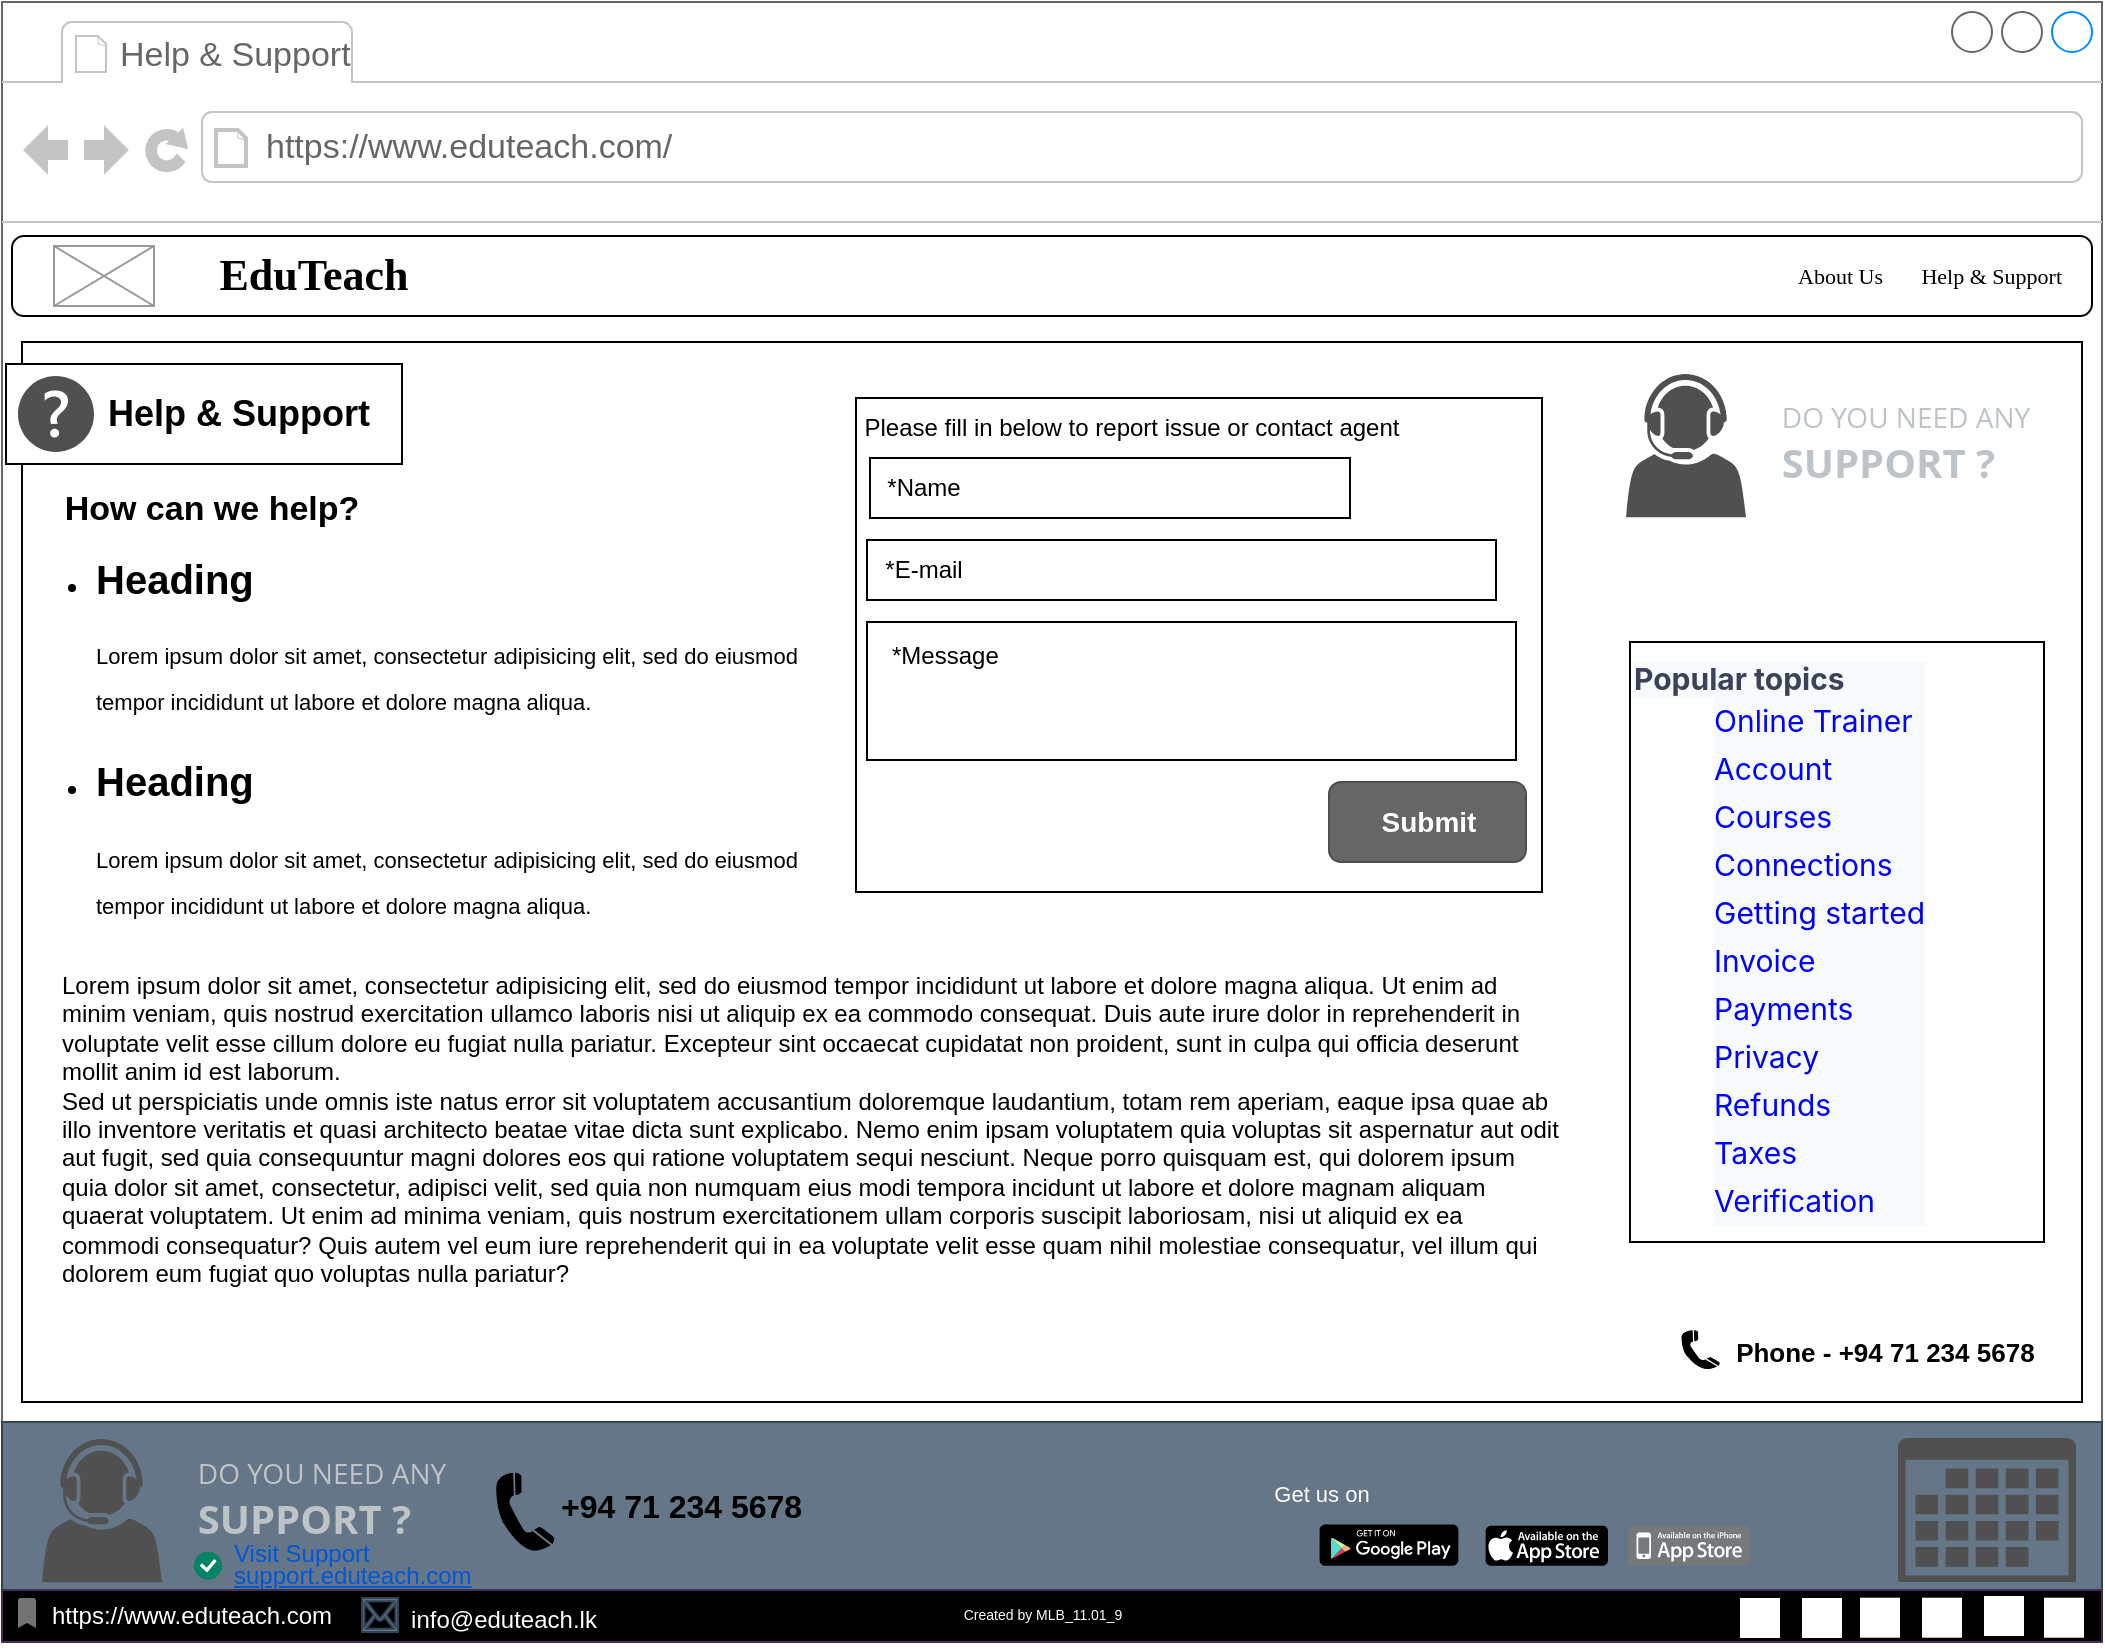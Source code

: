 <mxfile version="21.2.9" type="device">
  <diagram name="Page-1" id="2cc2dc42-3aac-f2a9-1cec-7a8b7cbee084">
    <mxGraphModel dx="1221" dy="711" grid="1" gridSize="10" guides="1" tooltips="1" connect="1" arrows="1" fold="1" page="1" pageScale="1" pageWidth="1100" pageHeight="850" background="none" math="0" shadow="0">
      <root>
        <mxCell id="0" />
        <mxCell id="1" parent="0" />
        <mxCell id="7026571954dc6520-1" value="" style="strokeWidth=1;shadow=0;dashed=0;align=center;html=1;shape=mxgraph.mockup.containers.browserWindow;rSize=0;strokeColor=#666666;mainText=,;recursiveResize=0;rounded=0;labelBackgroundColor=none;fontFamily=Verdana;fontSize=12" parent="1" vertex="1">
          <mxGeometry x="30" y="20" width="1050" height="820" as="geometry" />
        </mxCell>
        <mxCell id="7026571954dc6520-2" value="Help &amp;amp; Support" style="strokeWidth=1;shadow=0;dashed=0;align=center;html=1;shape=mxgraph.mockup.containers.anchor;fontSize=17;fontColor=#666666;align=left;" parent="7026571954dc6520-1" vertex="1">
          <mxGeometry x="57" y="14" width="110" height="26" as="geometry" />
        </mxCell>
        <mxCell id="7026571954dc6520-3" value="https://www.eduteach.com/" style="strokeWidth=1;shadow=0;dashed=0;align=center;html=1;shape=mxgraph.mockup.containers.anchor;rSize=0;fontSize=17;fontColor=#666666;align=left;" parent="7026571954dc6520-1" vertex="1">
          <mxGeometry x="130" y="60" width="480" height="26" as="geometry" />
        </mxCell>
        <mxCell id="LoF_D8ftlG8vqLDM8Cvz-1" value="&lt;font style=&quot;font-size: 7px;&quot;&gt;Created by MLB_11.01_9&lt;/font&gt;" style="text;html=1;strokeColor=none;fillColor=none;align=center;verticalAlign=middle;whiteSpace=wrap;rounded=0;" parent="1" vertex="1">
          <mxGeometry x="460" y="810" width="181" height="30" as="geometry" />
        </mxCell>
        <mxCell id="LoF_D8ftlG8vqLDM8Cvz-2" value="" style="rounded=1;whiteSpace=wrap;html=1;" parent="1" vertex="1">
          <mxGeometry x="35" y="137" width="1040" height="40" as="geometry" />
        </mxCell>
        <mxCell id="LoF_D8ftlG8vqLDM8Cvz-3" value="" style="verticalLabelPosition=bottom;shadow=0;dashed=0;align=center;html=1;verticalAlign=top;strokeWidth=1;shape=mxgraph.mockup.graphics.simpleIcon;strokeColor=#999999;" parent="1" vertex="1">
          <mxGeometry x="56" y="142" width="50" height="30" as="geometry" />
        </mxCell>
        <mxCell id="796VdTpRs6x_GsB5o8sN-1" value="" style="rounded=0;whiteSpace=wrap;html=1;fillColor=#647687;strokeColor=#314354;fontColor=#ffffff;" parent="1" vertex="1">
          <mxGeometry x="30" y="730" width="1050" height="110" as="geometry" />
        </mxCell>
        <mxCell id="796VdTpRs6x_GsB5o8sN-2" value="" style="dashed=0;outlineConnect=0;html=1;align=center;labelPosition=center;verticalLabelPosition=bottom;verticalAlign=top;shape=mxgraph.weblogos.app_store;fillColor=#000000;strokeColor=none" parent="1" vertex="1">
          <mxGeometry x="771.8" y="781.85" width="61.2" height="20" as="geometry" />
        </mxCell>
        <mxCell id="796VdTpRs6x_GsB5o8sN-3" value="" style="dashed=0;outlineConnect=0;html=1;align=center;labelPosition=center;verticalLabelPosition=bottom;verticalAlign=top;shape=mxgraph.weblogos.app_store_iphone;fillColor=#75797C;strokeColor=none" parent="1" vertex="1">
          <mxGeometry x="842.8" y="781.85" width="61.2" height="20" as="geometry" />
        </mxCell>
        <mxCell id="796VdTpRs6x_GsB5o8sN-4" value="" style="dashed=0;outlineConnect=0;html=1;align=center;labelPosition=center;verticalLabelPosition=bottom;verticalAlign=top;shape=mxgraph.webicons.google_play;fillColor=#000000" parent="1" vertex="1">
          <mxGeometry x="688.8" y="781.25" width="69.4" height="20.6" as="geometry" />
        </mxCell>
        <mxCell id="796VdTpRs6x_GsB5o8sN-5" value="&lt;font style=&quot;font-size: 11px;&quot; color=&quot;#ffffff&quot;&gt;Get us on&lt;/font&gt;" style="text;html=1;strokeColor=none;fillColor=none;align=center;verticalAlign=middle;whiteSpace=wrap;rounded=0;" parent="1" vertex="1">
          <mxGeometry x="660" y="751.25" width="60" height="30" as="geometry" />
        </mxCell>
        <mxCell id="796VdTpRs6x_GsB5o8sN-6" value="&lt;p style=&quot;line-height: 90%;&quot;&gt;&lt;/p&gt;&lt;div style=&quot;text-align: left; line-height: 40%; font-size: 11px;&quot;&gt;&lt;p style=&quot;margin: 0px 0px 10px; color: rgb(189, 195, 199); font-family: &amp;quot;Open Sans&amp;quot;, sans-serif; font-size: 14px; line-height: 40%;&quot; dir=&quot;ltr&quot;&gt;&lt;span style=&quot;background-color: rgb(100, 118, 135);&quot;&gt;DO YOU NEED ANY&lt;/span&gt;&lt;/p&gt;&lt;p style=&quot;margin: 0px 0px 10px; color: rgb(189, 195, 199); font-family: &amp;quot;Open Sans&amp;quot;, sans-serif; font-size: 2rem; line-height: 40%;&quot;&gt;&lt;span style=&quot;font-weight: 700; font-size: 20px; background-color: rgb(100, 118, 135);&quot;&gt;SUPPORT ?&lt;/span&gt;&lt;/p&gt;&lt;/div&gt;&lt;p&gt;&lt;/p&gt;" style="text;html=1;strokeColor=none;fillColor=none;align=center;verticalAlign=middle;whiteSpace=wrap;rounded=0;" parent="1" vertex="1">
          <mxGeometry x="110" y="733.5" width="160" height="71.5" as="geometry" />
        </mxCell>
        <mxCell id="796VdTpRs6x_GsB5o8sN-7" value="" style="shape=image;html=1;verticalAlign=top;verticalLabelPosition=bottom;labelBackgroundColor=#ffffff;imageAspect=0;aspect=fixed;image=https://cdn1.iconfinder.com/data/icons/logos-brands-1/24/logo_brand_brands_logos_microsoft_store_windows-128.png" parent="1" vertex="1">
          <mxGeometry x="911" y="774.25" width="30" height="30" as="geometry" />
        </mxCell>
        <mxCell id="796VdTpRs6x_GsB5o8sN-8" value="" style="sketch=0;pointerEvents=1;shadow=0;dashed=0;html=1;strokeColor=none;fillColor=#505050;labelPosition=center;verticalLabelPosition=bottom;verticalAlign=top;outlineConnect=0;align=center;shape=mxgraph.office.concepts.calendar;" parent="1" vertex="1">
          <mxGeometry x="978" y="738" width="89" height="72" as="geometry" />
        </mxCell>
        <mxCell id="796VdTpRs6x_GsB5o8sN-9" value="&lt;p style=&quot;line-height: 90%;&quot;&gt;Visit Support&lt;br&gt;&lt;u&gt;support.eduteach.com&lt;/u&gt;&lt;/p&gt;" style="fillColor=none;strokeColor=none;html=1;fontColor=#0057D8;align=left;fontSize=12;sketch=0;" parent="1" vertex="1">
          <mxGeometry x="144" y="784.85" width="125" height="33" as="geometry" />
        </mxCell>
        <mxCell id="796VdTpRs6x_GsB5o8sN-10" value="" style="html=1;shadow=0;dashed=0;shape=mxgraph.atlassian.checkbox;fillColor=#008465;strokeColor=none;html=1;sketch=0;" parent="1" vertex="1">
          <mxGeometry x="126" y="794.85" width="14" height="14" as="geometry" />
        </mxCell>
        <mxCell id="796VdTpRs6x_GsB5o8sN-11" value="" style="sketch=0;pointerEvents=1;shadow=0;dashed=0;html=1;strokeColor=none;fillColor=#505050;labelPosition=center;verticalLabelPosition=bottom;verticalAlign=top;outlineConnect=0;align=center;shape=mxgraph.office.users.call_center_agent;" parent="1" vertex="1">
          <mxGeometry x="50" y="738.37" width="60" height="71.75" as="geometry" />
        </mxCell>
        <mxCell id="796VdTpRs6x_GsB5o8sN-12" value="" style="shape=mxgraph.signs.tech.telephone_3;html=1;pointerEvents=1;fillColor=#000000;strokeColor=none;verticalLabelPosition=bottom;verticalAlign=top;align=center;" parent="1" vertex="1">
          <mxGeometry x="277" y="755.25" width="29.31" height="40" as="geometry" />
        </mxCell>
        <mxCell id="796VdTpRs6x_GsB5o8sN-13" value="&lt;b&gt;&lt;font style=&quot;font-size: 16px;&quot;&gt;+94 71 234 5678&amp;nbsp;&lt;/font&gt;&lt;/b&gt;" style="text;html=1;strokeColor=none;fillColor=none;align=center;verticalAlign=middle;whiteSpace=wrap;rounded=0;" parent="1" vertex="1">
          <mxGeometry x="287" y="757.37" width="170" height="30" as="geometry" />
        </mxCell>
        <mxCell id="796VdTpRs6x_GsB5o8sN-14" value="" style="rounded=0;whiteSpace=wrap;html=1;fillColor=#000000;fontColor=#ffffff;strokeColor=#432D57;" parent="1" vertex="1">
          <mxGeometry x="30" y="814" width="1050" height="26" as="geometry" />
        </mxCell>
        <mxCell id="796VdTpRs6x_GsB5o8sN-15" value="&lt;font color=&quot;#ffffff&quot; style=&quot;font-size: 7px;&quot;&gt;Created by MLB_11.01_9&lt;/font&gt;" style="text;html=1;strokeColor=none;fillColor=none;align=center;verticalAlign=middle;whiteSpace=wrap;rounded=0;" parent="1" vertex="1">
          <mxGeometry x="460" y="810" width="181" height="30" as="geometry" />
        </mxCell>
        <mxCell id="796VdTpRs6x_GsB5o8sN-16" value="" style="shape=image;html=1;verticalAlign=top;verticalLabelPosition=bottom;labelBackgroundColor=#ffffff;imageAspect=0;aspect=fixed;image=https://cdn2.iconfinder.com/data/icons/social-media-2421/512/Telegram-128.png;imageBackground=default;" parent="1" vertex="1">
          <mxGeometry x="1021" y="817" width="20" height="20" as="geometry" />
        </mxCell>
        <mxCell id="796VdTpRs6x_GsB5o8sN-17" value="" style="shape=image;html=1;verticalAlign=top;verticalLabelPosition=bottom;labelBackgroundColor=#ffffff;imageAspect=0;aspect=fixed;image=https://cdn3.iconfinder.com/data/icons/picons-social/57/46-facebook-128.png;imageBackground=default;" parent="1" vertex="1">
          <mxGeometry x="990" y="817.85" width="20" height="20" as="geometry" />
        </mxCell>
        <mxCell id="796VdTpRs6x_GsB5o8sN-18" value="" style="shape=image;html=1;verticalAlign=top;verticalLabelPosition=bottom;labelBackgroundColor=#ffffff;imageAspect=0;aspect=fixed;image=https://cdn1.iconfinder.com/data/icons/social-media-circle-7/512/Circled_Twitter_svg-128.png;imageBackground=default;" parent="1" vertex="1">
          <mxGeometry x="959" y="817.85" width="20" height="20" as="geometry" />
        </mxCell>
        <mxCell id="796VdTpRs6x_GsB5o8sN-19" value="" style="shape=image;html=1;verticalAlign=top;verticalLabelPosition=bottom;labelBackgroundColor=#ffffff;imageAspect=0;aspect=fixed;image=https://cdn4.iconfinder.com/data/icons/ionicons/512/icon-social-github-128.png;imageBackground=default;" parent="1" vertex="1">
          <mxGeometry x="1051" y="817.85" width="20" height="20" as="geometry" />
        </mxCell>
        <mxCell id="796VdTpRs6x_GsB5o8sN-20" value="" style="shape=image;html=1;verticalAlign=top;verticalLabelPosition=bottom;labelBackgroundColor=#ffffff;imageAspect=0;aspect=fixed;image=https://cdn0.iconfinder.com/data/icons/eon-social-media-contact-info-2/32/in_linkedin_portfolio_social_media-128.png;imageBackground=default;" parent="1" vertex="1">
          <mxGeometry x="930" y="818" width="20" height="20" as="geometry" />
        </mxCell>
        <mxCell id="796VdTpRs6x_GsB5o8sN-21" value="" style="shape=image;html=1;verticalAlign=top;verticalLabelPosition=bottom;labelBackgroundColor=#ffffff;imageAspect=0;aspect=fixed;image=https://cdn0.iconfinder.com/data/icons/social-media-and-logos-12/32/Google_Google-128.png;imageBackground=default;" parent="1" vertex="1">
          <mxGeometry x="899" y="818" width="20" height="20" as="geometry" />
        </mxCell>
        <mxCell id="796VdTpRs6x_GsB5o8sN-22" value="&lt;font color=&quot;#ffffff&quot;&gt;https://www.eduteach.com&lt;/font&gt;" style="text;html=1;strokeColor=none;fillColor=none;align=center;verticalAlign=middle;whiteSpace=wrap;rounded=0;" parent="1" vertex="1">
          <mxGeometry x="40" y="812" width="170" height="30" as="geometry" />
        </mxCell>
        <mxCell id="796VdTpRs6x_GsB5o8sN-23" value="" style="shape=mxgraph.signs.tech.mail;html=1;pointerEvents=1;fillColor=#647687;strokeColor=#314354;verticalLabelPosition=bottom;verticalAlign=top;align=center;fontColor=#ffffff;" parent="1" vertex="1">
          <mxGeometry x="210" y="818" width="18" height="17" as="geometry" />
        </mxCell>
        <mxCell id="796VdTpRs6x_GsB5o8sN-24" value="&lt;font color=&quot;#ffffff&quot;&gt;info@eduteach.lk&lt;/font&gt;" style="text;html=1;strokeColor=none;fillColor=none;align=center;verticalAlign=middle;whiteSpace=wrap;rounded=0;" parent="1" vertex="1">
          <mxGeometry x="196" y="814" width="170" height="30" as="geometry" />
        </mxCell>
        <mxCell id="796VdTpRs6x_GsB5o8sN-25" value="" style="html=1;dashed=0;aspect=fixed;verticalLabelPosition=bottom;verticalAlign=top;align=center;shape=mxgraph.gmdl.bookmark;strokeColor=none;fillColor=#737373;shadow=0;sketch=0;" parent="1" vertex="1">
          <mxGeometry x="38" y="818" width="9" height="15" as="geometry" />
        </mxCell>
        <mxCell id="1WD8-NuFLle36JU-WN7T-1" value="&lt;font size=&quot;1&quot; face=&quot;Comic Sans MS&quot; style=&quot;&quot;&gt;&lt;span style=&quot;font-size: 11px;&quot;&gt;About Us&amp;nbsp; &amp;nbsp; &amp;nbsp; &amp;nbsp;Help &amp;amp; Support&lt;/span&gt;&lt;/font&gt;" style="text;html=1;strokeColor=none;fillColor=none;align=right;verticalAlign=middle;whiteSpace=wrap;rounded=0;" parent="1" vertex="1">
          <mxGeometry x="792" y="142" width="270" height="30" as="geometry" />
        </mxCell>
        <mxCell id="1WD8-NuFLle36JU-WN7T-4" value="" style="rounded=0;whiteSpace=wrap;html=1;" parent="1" vertex="1">
          <mxGeometry x="40" y="190" width="1030" height="530" as="geometry" />
        </mxCell>
        <mxCell id="1WD8-NuFLle36JU-WN7T-5" value="&lt;b&gt;&lt;font style=&quot;font-size: 18px;&quot;&gt;&amp;nbsp; &amp;nbsp; &amp;nbsp; &amp;nbsp;Help &amp;amp; Support&lt;/font&gt;&lt;/b&gt;" style="rounded=0;whiteSpace=wrap;html=1;" parent="1" vertex="1">
          <mxGeometry x="32" y="201" width="198" height="50" as="geometry" />
        </mxCell>
        <mxCell id="1WD8-NuFLle36JU-WN7T-7" value="" style="sketch=0;pointerEvents=1;shadow=0;dashed=0;html=1;strokeColor=none;fillColor=#505050;labelPosition=center;verticalLabelPosition=bottom;verticalAlign=top;outlineConnect=0;align=center;shape=mxgraph.office.concepts.help;" parent="1" vertex="1">
          <mxGeometry x="38" y="207" width="38" height="38" as="geometry" />
        </mxCell>
        <mxCell id="1WD8-NuFLle36JU-WN7T-8" value="&lt;p style=&quot;line-height: 90%;&quot;&gt;&lt;/p&gt;&lt;div style=&quot;text-align: left; line-height: 40%; font-size: 11px;&quot;&gt;&lt;p style=&quot;margin: 0px 0px 10px; color: rgb(189, 195, 199); font-family: &amp;quot;Open Sans&amp;quot;, sans-serif; font-size: 14px; line-height: 40%;&quot; dir=&quot;ltr&quot;&gt;&lt;span style=&quot;&quot;&gt;DO YOU NEED ANY&lt;/span&gt;&lt;/p&gt;&lt;p style=&quot;margin: 0px 0px 10px; color: rgb(189, 195, 199); font-family: &amp;quot;Open Sans&amp;quot;, sans-serif; font-size: 2rem; line-height: 40%;&quot;&gt;&lt;span style=&quot;font-weight: 700; font-size: 20px;&quot;&gt;SUPPORT ?&lt;/span&gt;&lt;/p&gt;&lt;/div&gt;&lt;p&gt;&lt;/p&gt;" style="text;html=1;strokeColor=none;fillColor=none;align=center;verticalAlign=middle;whiteSpace=wrap;rounded=0;labelBackgroundColor=default;" parent="1" vertex="1">
          <mxGeometry x="902" y="201" width="160" height="80" as="geometry" />
        </mxCell>
        <mxCell id="1WD8-NuFLle36JU-WN7T-11" value="" style="sketch=0;pointerEvents=1;shadow=0;dashed=0;html=1;strokeColor=none;fillColor=#505050;labelPosition=center;verticalLabelPosition=bottom;verticalAlign=top;outlineConnect=0;align=center;shape=mxgraph.office.users.call_center_agent;" parent="1" vertex="1">
          <mxGeometry x="842" y="205.87" width="60" height="71.75" as="geometry" />
        </mxCell>
        <mxCell id="1WD8-NuFLle36JU-WN7T-12" value="Lorem ipsum dolor sit amet, consectetur adipisicing elit, sed do eiusmod tempor incididunt ut labore et dolore magna aliqua. Ut enim ad minim veniam, quis nostrud exercitation ullamco laboris nisi ut aliquip ex ea commodo consequat. Duis aute irure dolor in reprehenderit in voluptate velit esse cillum dolore eu fugiat nulla pariatur. Excepteur sint occaecat cupidatat non proident, sunt in culpa qui officia deserunt mollit anim id est laborum.&#xa;Sed ut perspiciatis unde omnis iste natus error sit voluptatem accusantium doloremque laudantium, totam rem aperiam, eaque ipsa quae ab illo inventore veritatis et quasi architecto beatae vitae dicta sunt explicabo. Nemo enim ipsam voluptatem quia voluptas sit aspernatur aut odit aut fugit, sed quia consequuntur magni dolores eos qui ratione voluptatem sequi nesciunt. Neque porro quisquam est, qui dolorem ipsum quia dolor sit amet, consectetur, adipisci velit, sed quia non numquam eius modi tempora incidunt ut labore et dolore magnam aliquam quaerat voluptatem. Ut enim ad minima veniam, quis nostrum exercitationem ullam corporis suscipit laboriosam, nisi ut aliquid ex ea commodi consequatur? Quis autem vel eum iure reprehenderit qui in ea voluptate velit esse quam nihil molestiae consequatur, vel illum qui dolorem eum fugiat quo voluptas nulla pariatur?" style="text;spacingTop=-5;whiteSpace=wrap;html=1;align=left;fontSize=12;fontFamily=Helvetica;fillColor=none;strokeColor=none;" parent="1" vertex="1">
          <mxGeometry x="58" y="503" width="752" height="182.38" as="geometry" />
        </mxCell>
        <mxCell id="1WD8-NuFLle36JU-WN7T-22" value="" style="rounded=0;whiteSpace=wrap;html=1;" parent="1" vertex="1">
          <mxGeometry x="457" y="218" width="343" height="247" as="geometry" />
        </mxCell>
        <mxCell id="1WD8-NuFLle36JU-WN7T-13" value="&lt;font size=&quot;1&quot; style=&quot;&quot;&gt;&lt;b style=&quot;font-size: 17px;&quot;&gt;How can we help?&lt;/b&gt;&lt;/font&gt;" style="text;html=1;strokeColor=none;fillColor=none;align=center;verticalAlign=middle;whiteSpace=wrap;rounded=0;" parent="1" vertex="1">
          <mxGeometry x="50" y="259" width="170" height="30" as="geometry" />
        </mxCell>
        <mxCell id="1WD8-NuFLle36JU-WN7T-14" value="&lt;ul style=&quot;line-height: 190%;&quot;&gt;&lt;li style=&quot;&quot;&gt;&lt;h1 style=&quot;border-color: var(--border-color);&quot;&gt;&lt;font style=&quot;font-size: 20px;&quot;&gt;Heading&lt;/font&gt;&lt;/h1&gt;&lt;font style=&quot;font-size: 11px;&quot;&gt;Lorem ipsum dolor sit amet, consectetur adipisicing elit, sed do eiusmod tempor incididunt ut labore et dolore magna aliqua.&lt;/font&gt;&lt;/li&gt;&lt;li style=&quot;&quot;&gt;&lt;h1 style=&quot;border-color: var(--border-color);&quot;&gt;&lt;font style=&quot;font-size: 20px;&quot;&gt;Heading&lt;/font&gt;&lt;/h1&gt;&lt;p style=&quot;border-color: var(--border-color);&quot;&gt;&lt;font style=&quot;font-size: 11px;&quot;&gt;Lorem ipsum dolor sit amet, consectetur adipisicing elit, sed do eiusmod tempor incididunt ut labore et dolore magna aliqua.&lt;/font&gt;&lt;/p&gt;&lt;/li&gt;&lt;/ul&gt;" style="text;strokeColor=none;fillColor=none;html=1;whiteSpace=wrap;verticalAlign=middle;overflow=hidden;" parent="1" vertex="1">
          <mxGeometry x="35" y="277.62" width="395" height="210" as="geometry" />
        </mxCell>
        <mxCell id="1WD8-NuFLle36JU-WN7T-15" value="&amp;nbsp; *Name" style="rounded=0;whiteSpace=wrap;html=1;align=left;" parent="1" vertex="1">
          <mxGeometry x="464" y="248" width="240" height="30" as="geometry" />
        </mxCell>
        <mxCell id="1WD8-NuFLle36JU-WN7T-17" value="&amp;nbsp; *E-mail" style="rounded=0;whiteSpace=wrap;html=1;align=left;" parent="1" vertex="1">
          <mxGeometry x="462.5" y="289" width="314.5" height="30" as="geometry" />
        </mxCell>
        <mxCell id="1WD8-NuFLle36JU-WN7T-18" value="&lt;br&gt;&lt;br&gt;&lt;br&gt;&amp;nbsp; &amp;nbsp;*Message" style="rounded=0;whiteSpace=wrap;html=1;align=left;spacingTop=-80;" parent="1" vertex="1">
          <mxGeometry x="462.5" y="330" width="324.5" height="69" as="geometry" />
        </mxCell>
        <mxCell id="1WD8-NuFLle36JU-WN7T-19" value="&lt;font style=&quot;font-size: 14px;&quot;&gt;&lt;b&gt;Submit&lt;/b&gt;&lt;/font&gt;" style="rounded=1;html=1;shadow=0;dashed=0;whiteSpace=wrap;fontSize=10;fillColor=#666666;align=center;strokeColor=#4D4D4D;fontColor=#ffffff;" parent="1" vertex="1">
          <mxGeometry x="693.5" y="410" width="98.5" height="40" as="geometry" />
        </mxCell>
        <mxCell id="1WD8-NuFLle36JU-WN7T-20" value="Please fill in below to report issue or contact agent" style="text;html=1;strokeColor=none;fillColor=none;align=center;verticalAlign=middle;whiteSpace=wrap;rounded=0;" parent="1" vertex="1">
          <mxGeometry x="425" y="218" width="340" height="30" as="geometry" />
        </mxCell>
        <mxCell id="1WD8-NuFLle36JU-WN7T-23" value="&lt;div style=&quot;overflow-wrap: break-word; box-sizing: border-box; outline: 0px; margin-top: var(--sail-spacing-8); margin-left: var(--sail-spacing-8); color: rgb(60, 66, 87); font-family: -apple-system, BlinkMacSystemFont, &amp;quot;Segoe UI&amp;quot;, Roboto, &amp;quot;Helvetica Neue&amp;quot;, Ubuntu, sans-serif; background-color: rgb(247, 250, 252); pointer-events: auto; font-size: 15px;&quot; class=&quot;Box-root Box-hideIfEmpty Margin-top--8 Margin-left--8&quot;&gt;&lt;b style=&quot;&quot;&gt;&lt;font style=&quot;font-size: 15px;&quot;&gt;Popular topics&lt;/font&gt;&lt;/b&gt;&lt;/div&gt;&lt;blockquote style=&quot;margin: 0px 0px 0px 40px; border: none; padding: 0px; font-size: 15px; line-height: 160%;&quot;&gt;&lt;div style=&quot;overflow-wrap: break-word; box-sizing: border-box; outline: 0px; margin-top: var(--sail-spacing-8); margin-left: var(--sail-spacing-8); font-family: -apple-system, BlinkMacSystemFont, &amp;quot;Segoe UI&amp;quot;, Roboto, &amp;quot;Helvetica Neue&amp;quot;, Ubuntu, sans-serif; background-color: rgb(247, 250, 252); pointer-events: auto; line-height: 160%;&quot; class=&quot;Box-root Box-hideIfEmpty Margin-top--8 Margin-left--8&quot;&gt;&lt;font color=&quot;#0000ff&quot;&gt;Online Trainer&lt;/font&gt;&lt;/div&gt;&lt;div style=&quot;overflow-wrap: break-word; box-sizing: border-box; outline: 0px; margin-top: var(--sail-spacing-8); margin-left: var(--sail-spacing-8); font-family: -apple-system, BlinkMacSystemFont, &amp;quot;Segoe UI&amp;quot;, Roboto, &amp;quot;Helvetica Neue&amp;quot;, Ubuntu, sans-serif; background-color: rgb(247, 250, 252); pointer-events: auto; line-height: 160%;&quot; class=&quot;Box-root Box-hideIfEmpty Margin-top--8 Margin-left--8&quot;&gt;&lt;a style=&quot;overflow-wrap: break-word; box-sizing: border-box; background-color: transparent; font-weight: var(--sail-font-weight-link); text-decoration-line: none; outline: 0px;&quot; data-testid=&quot;sidebox-topic-link&quot; title=&quot;Account&quot; href=&quot;https://support.stripe.com/topics/account&quot; class=&quot;Link&quot;&gt;&lt;font color=&quot;#0000ff&quot;&gt;Account&lt;/font&gt;&lt;/a&gt;&lt;/div&gt;&lt;div style=&quot;overflow-wrap: break-word; box-sizing: border-box; outline: 0px; margin-top: var(--sail-spacing-8); margin-left: var(--sail-spacing-8); font-family: -apple-system, BlinkMacSystemFont, &amp;quot;Segoe UI&amp;quot;, Roboto, &amp;quot;Helvetica Neue&amp;quot;, Ubuntu, sans-serif; background-color: rgb(247, 250, 252); pointer-events: auto; line-height: 160%;&quot; class=&quot;Box-root Box-hideIfEmpty Margin-top--8 Margin-left--8&quot;&gt;&lt;font color=&quot;#0000ff&quot;&gt;Courses&lt;/font&gt;&lt;/div&gt;&lt;div style=&quot;overflow-wrap: break-word; box-sizing: border-box; outline: 0px; margin-top: var(--sail-spacing-8); margin-left: var(--sail-spacing-8); font-family: -apple-system, BlinkMacSystemFont, &amp;quot;Segoe UI&amp;quot;, Roboto, &amp;quot;Helvetica Neue&amp;quot;, Ubuntu, sans-serif; background-color: rgb(247, 250, 252); pointer-events: auto; line-height: 160%;&quot; class=&quot;Box-root Box-hideIfEmpty Margin-top--8 Margin-left--8&quot;&gt;&lt;font color=&quot;#0000ff&quot;&gt;&lt;a style=&quot;font-weight: var(--sail-font-weight-link); overflow-wrap: break-word; box-sizing: border-box; background-color: transparent; text-decoration-line: none; outline: 0px;&quot; data-testid=&quot;sidebox-topic-link&quot; title=&quot;Connect&quot; href=&quot;https://support.stripe.com/topics/connect&quot; class=&quot;Link&quot;&gt;Connect&lt;/a&gt;ions&lt;br&gt;&lt;/font&gt;&lt;/div&gt;&lt;div style=&quot;overflow-wrap: break-word; box-sizing: border-box; outline: 0px; margin-top: var(--sail-spacing-8); margin-left: var(--sail-spacing-8); font-family: -apple-system, BlinkMacSystemFont, &amp;quot;Segoe UI&amp;quot;, Roboto, &amp;quot;Helvetica Neue&amp;quot;, Ubuntu, sans-serif; background-color: rgb(247, 250, 252); pointer-events: auto; line-height: 160%;&quot; class=&quot;Box-root Box-hideIfEmpty Margin-top--8 Margin-left--8&quot;&gt;&lt;font color=&quot;#0000ff&quot;&gt;&lt;a style=&quot;font-weight: var(--sail-font-weight-link); overflow-wrap: break-word; box-sizing: border-box; background-color: transparent; text-decoration-line: none; outline: 0px;&quot; data-testid=&quot;sidebox-topic-link&quot; title=&quot;Getting started&quot; href=&quot;https://support.stripe.com/topics/getting-started&quot; class=&quot;Link&quot;&gt;Getting started&lt;/a&gt;&lt;br&gt;&lt;/font&gt;&lt;/div&gt;&lt;div style=&quot;overflow-wrap: break-word; box-sizing: border-box; outline: 0px; margin-top: var(--sail-spacing-8); margin-left: var(--sail-spacing-8); font-family: -apple-system, BlinkMacSystemFont, &amp;quot;Segoe UI&amp;quot;, Roboto, &amp;quot;Helvetica Neue&amp;quot;, Ubuntu, sans-serif; background-color: rgb(247, 250, 252); pointer-events: auto; line-height: 160%;&quot; class=&quot;Box-root Box-hideIfEmpty Margin-top--8 Margin-left--8&quot;&gt;&lt;a style=&quot;overflow-wrap: break-word; box-sizing: border-box; background-color: transparent; font-weight: var(--sail-font-weight-link); text-decoration-line: none; outline: 0px;&quot; data-testid=&quot;sidebox-topic-link&quot; title=&quot;Invoice&quot; href=&quot;https://support.stripe.com/topics/invoice&quot; class=&quot;Link&quot;&gt;&lt;font color=&quot;#0000ff&quot;&gt;Invoice&lt;/font&gt;&lt;/a&gt;&lt;/div&gt;&lt;div style=&quot;overflow-wrap: break-word; box-sizing: border-box; outline: 0px; margin-top: var(--sail-spacing-8); margin-left: var(--sail-spacing-8); font-family: -apple-system, BlinkMacSystemFont, &amp;quot;Segoe UI&amp;quot;, Roboto, &amp;quot;Helvetica Neue&amp;quot;, Ubuntu, sans-serif; background-color: rgb(247, 250, 252); pointer-events: auto; line-height: 160%;&quot; class=&quot;Box-root Box-hideIfEmpty Margin-top--8 Margin-left--8&quot;&gt;&lt;a style=&quot;overflow-wrap: break-word; box-sizing: border-box; background-color: transparent; font-weight: var(--sail-font-weight-link); text-decoration-line: none; outline: 0px;&quot; data-testid=&quot;sidebox-topic-link&quot; title=&quot;Payments&quot; href=&quot;https://support.stripe.com/topics/payments&quot; class=&quot;Link&quot;&gt;&lt;font color=&quot;#0000ff&quot;&gt;Payments&lt;/font&gt;&lt;/a&gt;&lt;/div&gt;&lt;div style=&quot;overflow-wrap: break-word; box-sizing: border-box; outline: 0px; margin-top: var(--sail-spacing-8); margin-left: var(--sail-spacing-8); font-family: -apple-system, BlinkMacSystemFont, &amp;quot;Segoe UI&amp;quot;, Roboto, &amp;quot;Helvetica Neue&amp;quot;, Ubuntu, sans-serif; background-color: rgb(247, 250, 252); pointer-events: auto; line-height: 160%;&quot; class=&quot;Box-root Box-hideIfEmpty Margin-top--8 Margin-left--8&quot;&gt;&lt;font color=&quot;#0000ff&quot;&gt;&lt;a style=&quot;font-weight: var(--sail-font-weight-link); overflow-wrap: break-word; box-sizing: border-box; background-color: transparent; text-decoration-line: none; outline: 0px;&quot; data-testid=&quot;sidebox-topic-link&quot; title=&quot;Privacy&quot; href=&quot;https://support.stripe.com/topics/privacy&quot; class=&quot;Link&quot;&gt;Privacy&lt;/a&gt;&lt;br&gt;&lt;/font&gt;&lt;/div&gt;&lt;div style=&quot;overflow-wrap: break-word; box-sizing: border-box; outline: 0px; margin-top: var(--sail-spacing-8); margin-left: var(--sail-spacing-8); font-family: -apple-system, BlinkMacSystemFont, &amp;quot;Segoe UI&amp;quot;, Roboto, &amp;quot;Helvetica Neue&amp;quot;, Ubuntu, sans-serif; background-color: rgb(247, 250, 252); pointer-events: auto; line-height: 160%;&quot; class=&quot;Box-root Box-hideIfEmpty Margin-top--8 Margin-left--8&quot;&gt;&lt;a style=&quot;overflow-wrap: break-word; box-sizing: border-box; background-color: transparent; font-weight: var(--sail-font-weight-link); text-decoration-line: none; outline: 0px;&quot; data-testid=&quot;sidebox-topic-link&quot; title=&quot;Refunds&quot; href=&quot;https://support.stripe.com/topics/refunds&quot; class=&quot;Link&quot;&gt;&lt;font color=&quot;#0000ff&quot;&gt;Refunds&lt;/font&gt;&lt;/a&gt;&lt;/div&gt;&lt;div style=&quot;overflow-wrap: break-word; box-sizing: border-box; outline: 0px; margin-top: var(--sail-spacing-8); margin-left: var(--sail-spacing-8); font-family: -apple-system, BlinkMacSystemFont, &amp;quot;Segoe UI&amp;quot;, Roboto, &amp;quot;Helvetica Neue&amp;quot;, Ubuntu, sans-serif; background-color: rgb(247, 250, 252); pointer-events: auto; line-height: 160%;&quot; class=&quot;Box-root Box-hideIfEmpty Margin-top--8 Margin-left--8&quot;&gt;&lt;a style=&quot;overflow-wrap: break-word; box-sizing: border-box; background-color: transparent; font-weight: var(--sail-font-weight-link); text-decoration-line: none; outline: 0px;&quot; data-testid=&quot;sidebox-topic-link&quot; title=&quot;Taxes&quot; href=&quot;https://support.stripe.com/topics/taxes&quot; class=&quot;Link&quot;&gt;&lt;font color=&quot;#0000ff&quot;&gt;Taxes&lt;/font&gt;&lt;/a&gt;&lt;/div&gt;&lt;div style=&quot;overflow-wrap: break-word; box-sizing: border-box; outline: 0px; margin-top: var(--sail-spacing-8); margin-left: var(--sail-spacing-8); font-family: -apple-system, BlinkMacSystemFont, &amp;quot;Segoe UI&amp;quot;, Roboto, &amp;quot;Helvetica Neue&amp;quot;, Ubuntu, sans-serif; background-color: rgb(247, 250, 252); pointer-events: auto; line-height: 160%;&quot; class=&quot;Box-root Box-hideIfEmpty Margin-top--8 Margin-left--8&quot;&gt;&lt;a style=&quot;font-weight: var(--sail-font-weight-link); overflow-wrap: break-word; box-sizing: border-box; background-color: transparent; text-decoration-line: none; outline: 0px;&quot; data-testid=&quot;sidebox-topic-link&quot; title=&quot;Verification&quot; href=&quot;https://support.stripe.com/topics/verification&quot; class=&quot;Link&quot;&gt;&lt;font color=&quot;#0000ff&quot;&gt;Verification&lt;/font&gt;&lt;/a&gt;&lt;br&gt;&lt;/div&gt;&lt;/blockquote&gt;" style="rounded=0;whiteSpace=wrap;html=1;align=left;" parent="1" vertex="1">
          <mxGeometry x="844" y="340" width="207" height="300" as="geometry" />
        </mxCell>
        <mxCell id="1WD8-NuFLle36JU-WN7T-24" value="" style="shape=mxgraph.signs.tech.telephone_3;html=1;pointerEvents=1;fillColor=#000000;strokeColor=none;verticalLabelPosition=bottom;verticalAlign=top;align=center;" parent="1" vertex="1">
          <mxGeometry x="869.69" y="684" width="19.31" height="20" as="geometry" />
        </mxCell>
        <mxCell id="1WD8-NuFLle36JU-WN7T-25" value="&lt;b&gt;&lt;font style=&quot;font-size: 13px;&quot;&gt;Phone - +94 71 234 5678&amp;nbsp;&lt;/font&gt;&lt;/b&gt;" style="text;html=1;strokeColor=none;fillColor=none;align=center;verticalAlign=middle;whiteSpace=wrap;rounded=0;" parent="1" vertex="1">
          <mxGeometry x="872" y="680" width="203" height="30" as="geometry" />
        </mxCell>
        <mxCell id="IjWYiAa8BskkuPgXXYhk-2" value="&lt;font size=&quot;1&quot; face=&quot;Comic Sans MS&quot; style=&quot;&quot;&gt;&lt;b style=&quot;font-size: 22px;&quot;&gt;EduTeach&lt;/b&gt;&lt;/font&gt;" style="text;html=1;strokeColor=none;fillColor=none;align=center;verticalAlign=middle;whiteSpace=wrap;rounded=0;" vertex="1" parent="1">
          <mxGeometry x="106" y="142" width="160" height="30" as="geometry" />
        </mxCell>
      </root>
    </mxGraphModel>
  </diagram>
</mxfile>
